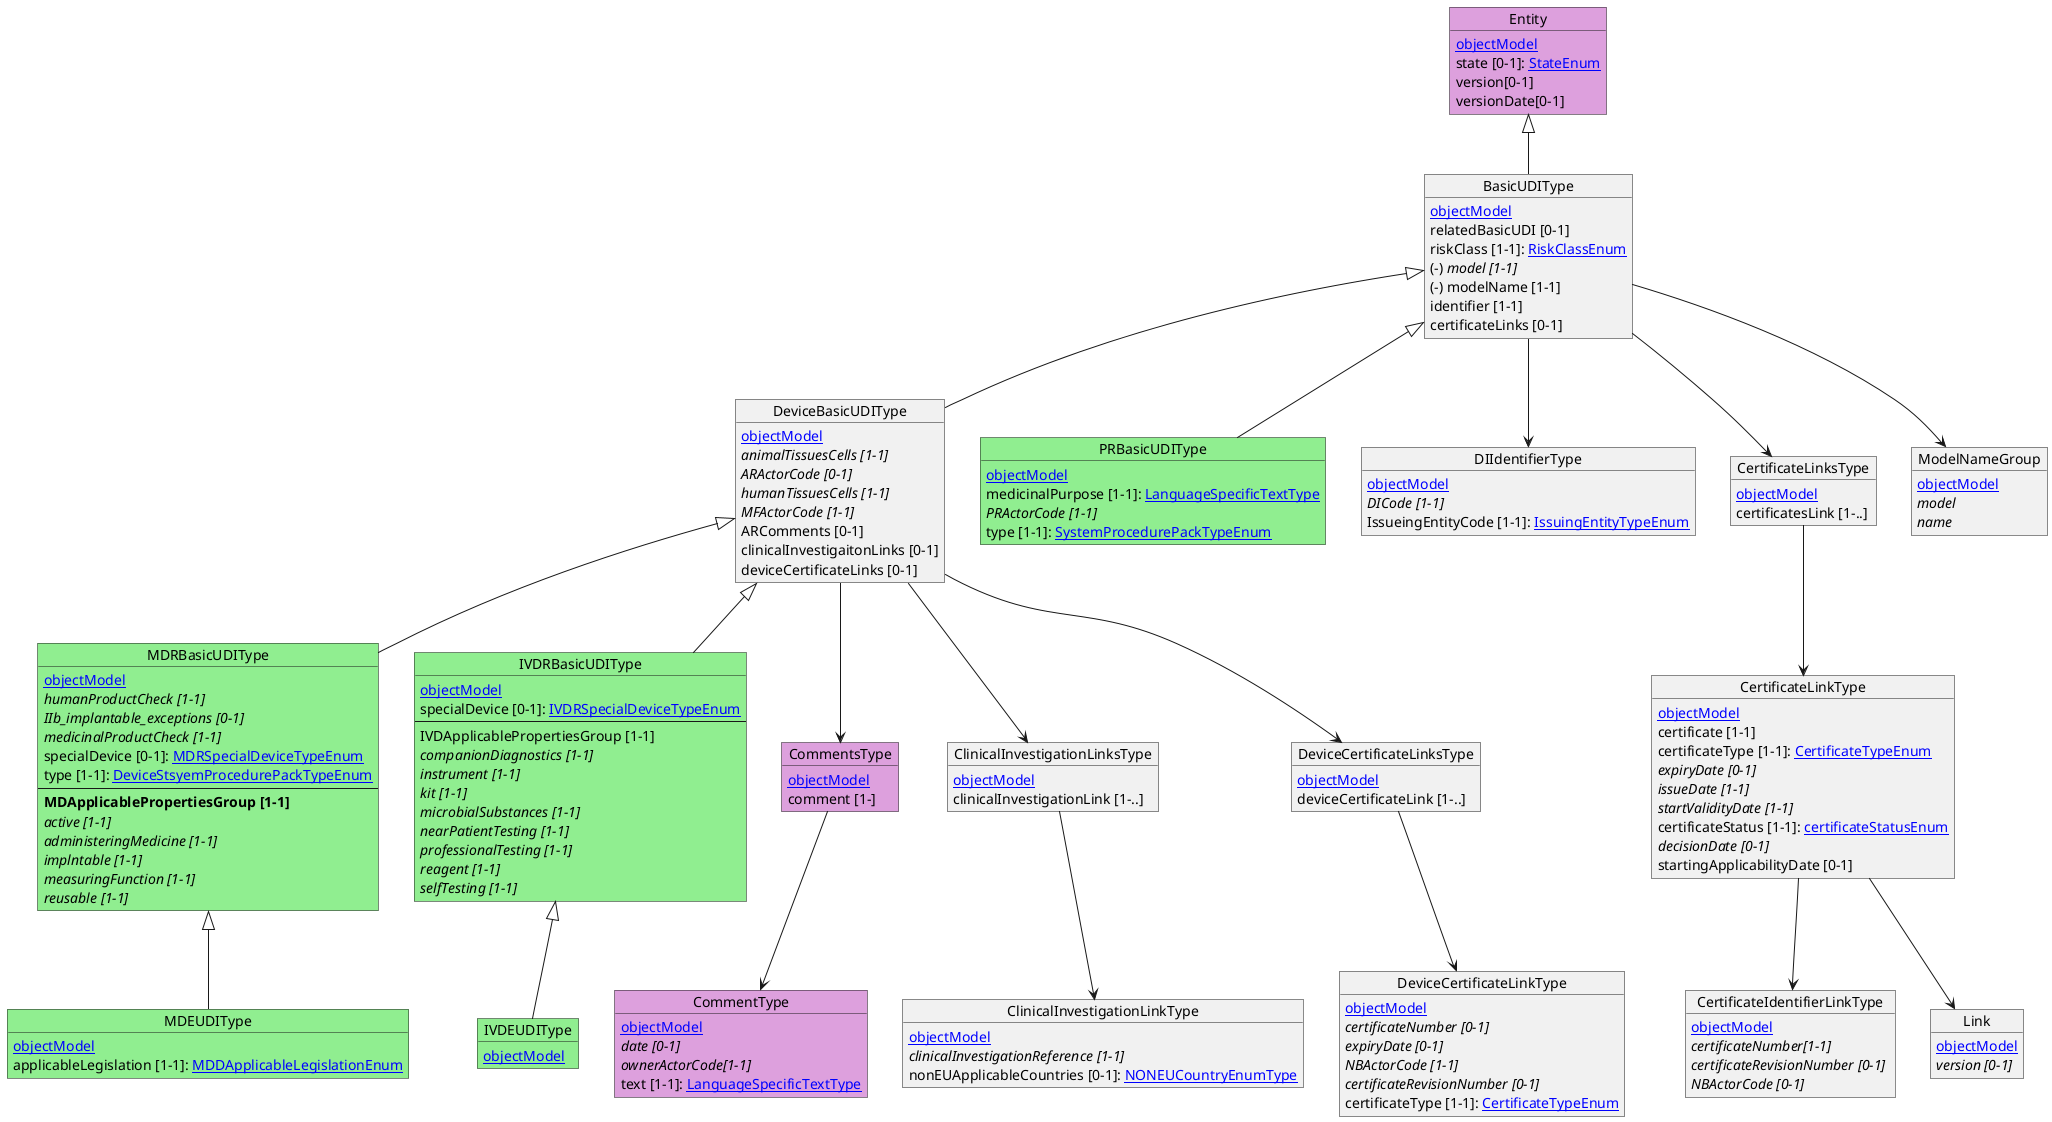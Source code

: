 @startuml
object Entity #plum {
    [[https://webgate.ec.europa.eu/tools/eudamed/dtx/data/Entity/Entity.xsd#Entity objectModel]]
    state [0-1]: [[http://gingertec.com StateEnum]]
    version[0-1]
    versionDate[0-1]
}

object BasicUDIType { 
    [[https://webgate.ec.europa.eu/tools/eudamed/dtx/data/Entity/Device/RegulationDevice/BasicUDIType.xsd#BasicUDIType objectModel]]
    relatedBasicUDI [0-1]
    riskClass [1-1]: [[https://webgate.ec.europa.eu/tools/eudamed/dtx/data/Entity/Common/RiskClassEnum.xsd#RiskClassEnum RiskClassEnum]]
    (-) //model [1-1]//
    (-) modelName [1-1]
    identifier [1-1]
    certificateLinks [0-1]
}

object DeviceBasicUDIType {
    [[https://webgate.ec.europa.eu/tools/eudamed/dtx/data/Entity/Device/RegulationDevice/BasicUDIType.xsd#DeviceBasicUDIType objectModel]]
    //animalTissuesCells [1-1]//
    //ARActorCode [0-1]//
    //humanTissuesCells [1-1]//
    //MFActorCode [1-1]//
    ARComments [0-1]
    clinicalInvestigaitonLinks [0-1]
    deviceCertificateLinks [0-1]
}

object PRBasicUDIType #LightGreen {
    [[https://webgate.ec.europa.eu/tools/eudamed/dtx/data/Entity/Device/RegulationDevice/BasicUDIType.xsd#PRBasicUDIType objectModel]]
    medicinalPurpose [1-1]: [[https://webgate.ec.europa.eu/tools/eudamed/dtx/data/Entity/Common/LanguageSpecificNameType.xsd#LanguageSpecificTextType LanguageSpecificTextType]]
    //PRActorCode [1-1] //
    type [1-1]: [[https://webgate.ec.europa.eu/tools/eudamed/dtx/data/Entity/Device/RegulationDevice/BasicUDIType.xsd#SystemProcedurePackTypeEnum SystemProcedurePackTypeEnum]]
}

object MDRBasicUDIType #LightGreen {
    [[https://webgate.ec.europa.eu/tools/eudamed/dtx/data/Entity/Device/RegulationDevice/BasicUDIType.xsd#MDRBasicUDIType objectModel]]
    //humanProductCheck [1-1] //
    //IIb_implantable_exceptions [0-1] //
    //medicinalProductCheck [1-1] //
    specialDevice [0-1]: [[https://webgate.ec.europa.eu/tools/eudamed/dtx/data/Entity/Device/RegulationDevice/BasicUDIType.xsd#MDRSpecialDeviceTypeEnum MDRSpecialDeviceTypeEnum]]
    type [1-1]: [[https://viewer.diagrams.net/https//webgate.ec.europa.eu/tools/eudamed/dtx/data/Entity/Device/RegulationDevice/BasicUDIType.xsd#DeviceSystemProcedurePackTypeEnum DeviceStsyemProcedurePackTypeEnum]]
    --
    **MDApplicablePropertiesGroup [1-1]**
    //active [1-1] //
    //administeringMedicine [1-1] //
    //implntable [1-1] //
    //measuringFunction [1-1]//
    //reusable [1-1]//
}

object MDEUDIType #LightGreen {
    [[https://webgate.ec.europa.eu/tools/eudamed/dtx/data/Entity/Device/LegacyDevice/EUDIType.xsd#MDEUDIType objectModel]]
    applicableLegislation [1-1]: [[https://webgate.ec.europa.eu/tools/eudamed/dtx/data/Entity/Device/LegacyDevice/EUDIType.xsd#MDDApplicableLegislationEnum MDDApplicableLegislationEnum]]
}

object IVDRBasicUDIType #LightGreen {
    [[https://webgate.ec.europa.eu/tools/eudamed/dtx/data/Entity/Device/RegulationDevice/BasicUDIType.xsd#IVDRBasicUDIType objectModel]]
    specialDevice [0-1]: [[https://webgate.ec.europa.eu/tools/eudamed/dtx/data/Entity/Device/RegulationDevice/BasicUDIType.xsd#IVDRSpecialDeviceTypeEnum IVDRSpecialDeviceTypeEnum]]
    --
    IVDApplicablePropertiesGroup [1-1]
    //companionDiagnostics [1-1] //
    //instrument [1-1] //
    //kit [1-1] //
    //microbialSubstances [1-1] //
    //nearPatientTesting [1-1] //
    //professionalTesting [1-1]//
    //reagent [1-1] //
    //selfTesting [1-1] //
}

object IVDEUDIType #LightGreen {
    [[https://webgate.ec.europa.eu/tools/eudamed/dtx/data/Entity/Device/LegacyDevice/EUDIType.xsd#IVDEUDIType objectModel]]

}

object DIIdentifierType {
    [[https://webgate.ec.europa.eu/tools/eudamed/dtx/data/Entity/Device/CommonDeviceType.xsd#DIIdentifierType objectModel]]
    //DICode [1-1] //
    IssueingEntityCode [1-1]: [[https://webgate.ec.europa.eu/tools/eudamed/dtx/data/Entity/Device/RegulationDevice/UDIDIType.xsd#IssuingEntityTypeEnum IssuingEntityTypeEnum]]
}

object CertificateLinksType {
    [[https://webgate.ec.europa.eu/tools/eudamed/dtx/data/Entity/Links/LinkType.xsd#CertificateLinksType objectModel]]
    certificatesLink [1-..]
}

object CertificateLinkType {
    [[https://webgate.ec.europa.eu/tools/eudamed/dtx/data/Entity/Links/LinkType.xsd#CertificateLinkType objectModel]]
    certificate [1-1]
    certificateType [1-1]: [[https://webgate.ec.europa.eu/tools/eudamed/dtx/data/Entity/Links/LinkType.xsd#CertificateTypeEnum CertificateTypeEnum]]
    //expiryDate [0-1] //
    //issueDate [1-1] //
    //startValidityDate [1-1] //
    certificateStatus [1-1]: [[https://webgate.ec.europa.eu/tools/eudamed/dtx/data/Entity/Certificate/IssuedCertificateType.xsd#CertificateStatusEnum certificateStatusEnum]]
    //decisionDate [0-1] //
    startingApplicabilityDate [0-1]
}

object CertificateIdentifierLinkType {
    [[https://webgate.ec.europa.eu/tools/eudamed/dtx/data/Entity/Links/LinkType.xsd#CertificateIdentifierLinkType objectModel]]
    //certificateNumber[1-1] //
    //certificateRevisionNumber [0-1] //
    //NBActorCode [0-1] //
}

object Link {
    [[https://webgate.ec.europa.eu/tools/eudamed/dtx/data/Entity/Links/LinkType.xsd#Link objectModel]]
    //version [0-1] //
}

object ModelNameGroup {
    [[https://webgate.ec.europa.eu/tools/eudamed/dtx/data/Entity/Device/CommonDeviceType.xsd#ModelNameGroup objectModel]]
    //model //
    //name //
}
object CommentsType #plum {
    [[https://webgate.ec.europa.eu/tools/eudamed/dtx/data/Entity/Common/CommentType.xsd#CommentsType objectModel]]
    comment [1-]
}

object CommentType #plum {
    [[https://webgate.ec.europa.eu/tools/eudamed/dtx/data/Entity/Common/CommentType.xsd#CommentType objectModel]]
    //date [0-1] //
    //ownerActorCode[1-1] //
    text [1-1]: [[https://webgate.ec.europa.eu/tools/eudamed/dtx/data/Entity/Common/LanguageSpecificNameType.xsd#LanguageSpecificTextType LanguageSpecificTextType]]
}

object ClinicalInvestigationLinksType {
    [[https://webgate.ec.europa.eu/tools/eudamed/dtx/data/Entity/Links/LinkType.xsd#ClinicalInvestigationLinksType objectModel]]
    clinicalInvestigationLink [1-..]
}

object ClinicalInvestigationLinkType {
    [[https://webgate.ec.europa.eu/tools/eudamed/dtx/data/Entity/Links/LinkType.xsd#ClinicalInvestigationLinkType objectModel]]
    //clinicalInvestigationReference [1-1] //
    nonEUApplicableCountries [0-1]: [[https://webgate.ec.europa.eu/tools/eudamed/dtx/data/Entity/Common/CountryEnum.xsd#NONEUCountryEnumType NONEUCountryEnumType]]
}

object DeviceCertificateLinksType {
    [[https://webgate.ec.europa.eu/tools/eudamed/dtx/data/Entity/Links/LinkType.xsd#DeviceCertificateLinksType objectModel]]
    deviceCertificateLink [1-..]
}

object DeviceCertificateLinkType {
    [[https://webgate.ec.europa.eu/tools/eudamed/dtx/data/Entity/Links/LinkType.xsd#DeviceCertificateLinkType objectModel]]
    //certificateNumber [0-1] //
    //expiryDate [0-1] //
    //NBActorCode [1-1] //
    //certificateRevisionNumber [0-1] //
    certificateType [1-1]: [[https://webgate.ec.europa.eu/tools/eudamed/dtx/data/Entity/Links/LinkType.xsd#CertificateTypeEnum CertificateTypeEnum]]
}

Entity <|-- BasicUDIType
BasicUDIType <|-- DeviceBasicUDIType
BasicUDIType <|-- PRBasicUDIType
DeviceBasicUDIType <|-- MDRBasicUDIType
DeviceBasicUDIType <|-- IVDRBasicUDIType
MDRBasicUDIType <|-- MDEUDIType
IVDRBasicUDIType <|-- IVDEUDIType
BasicUDIType --> DIIdentifierType
BasicUDIType --> CertificateLinksType
BasicUDIType --> ModelNameGroup
DeviceBasicUDIType --> CommentsType
DeviceBasicUDIType --> ClinicalInvestigationLinksType
DeviceBasicUDIType --> DeviceCertificateLinksType
CommentsType --> CommentType
ClinicalInvestigationLinksType --> ClinicalInvestigationLinkType
DeviceCertificateLinksType --> DeviceCertificateLinkType
CertificateLinksType --> CertificateLinkType
CertificateLinkType --> CertificateIdentifierLinkType
CertificateLinkType --> Link
@enduml